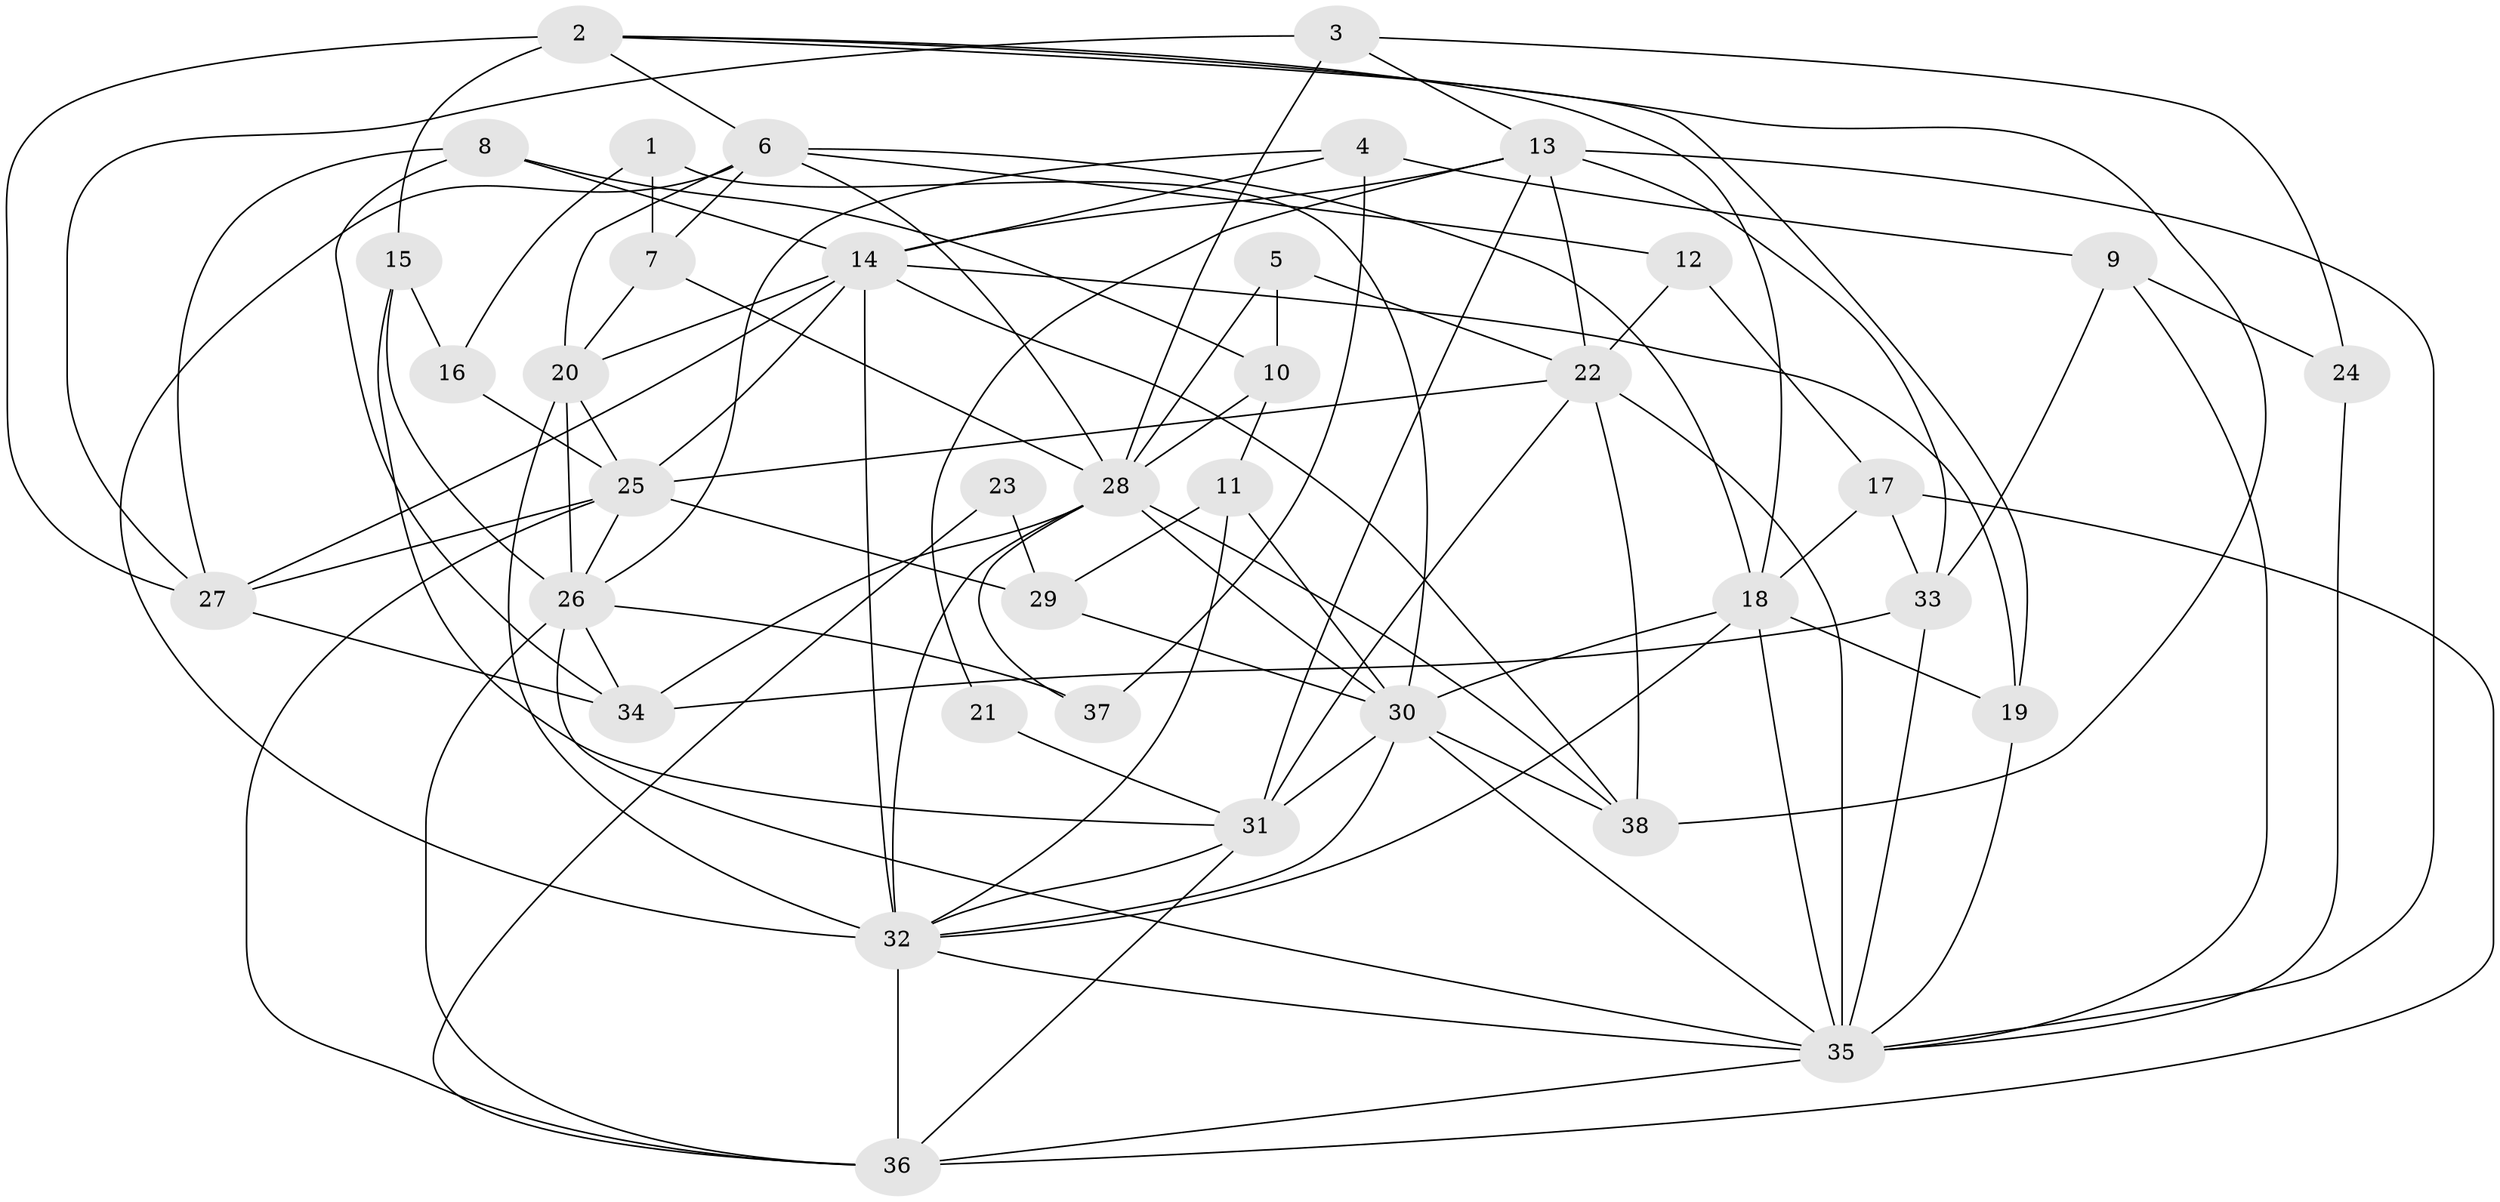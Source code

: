 // original degree distribution, {4: 0.2631578947368421, 3: 0.27631578947368424, 2: 0.13157894736842105, 5: 0.17105263157894737, 6: 0.10526315789473684, 7: 0.05263157894736842}
// Generated by graph-tools (version 1.1) at 2025/02/03/09/25 03:02:00]
// undirected, 38 vertices, 103 edges
graph export_dot {
graph [start="1"]
  node [color=gray90,style=filled];
  1;
  2;
  3;
  4;
  5;
  6;
  7;
  8;
  9;
  10;
  11;
  12;
  13;
  14;
  15;
  16;
  17;
  18;
  19;
  20;
  21;
  22;
  23;
  24;
  25;
  26;
  27;
  28;
  29;
  30;
  31;
  32;
  33;
  34;
  35;
  36;
  37;
  38;
  1 -- 7 [weight=1.0];
  1 -- 16 [weight=1.0];
  1 -- 30 [weight=2.0];
  2 -- 6 [weight=1.0];
  2 -- 15 [weight=2.0];
  2 -- 18 [weight=1.0];
  2 -- 19 [weight=1.0];
  2 -- 27 [weight=2.0];
  2 -- 38 [weight=1.0];
  3 -- 13 [weight=1.0];
  3 -- 24 [weight=1.0];
  3 -- 27 [weight=1.0];
  3 -- 28 [weight=1.0];
  4 -- 9 [weight=2.0];
  4 -- 14 [weight=1.0];
  4 -- 26 [weight=1.0];
  4 -- 37 [weight=1.0];
  5 -- 10 [weight=1.0];
  5 -- 22 [weight=1.0];
  5 -- 28 [weight=1.0];
  6 -- 7 [weight=1.0];
  6 -- 12 [weight=1.0];
  6 -- 18 [weight=1.0];
  6 -- 20 [weight=1.0];
  6 -- 28 [weight=1.0];
  6 -- 32 [weight=1.0];
  7 -- 20 [weight=1.0];
  7 -- 28 [weight=1.0];
  8 -- 10 [weight=1.0];
  8 -- 14 [weight=1.0];
  8 -- 27 [weight=2.0];
  8 -- 34 [weight=1.0];
  9 -- 24 [weight=1.0];
  9 -- 33 [weight=1.0];
  9 -- 35 [weight=1.0];
  10 -- 11 [weight=1.0];
  10 -- 28 [weight=1.0];
  11 -- 29 [weight=1.0];
  11 -- 30 [weight=1.0];
  11 -- 32 [weight=1.0];
  12 -- 17 [weight=1.0];
  12 -- 22 [weight=1.0];
  13 -- 14 [weight=1.0];
  13 -- 21 [weight=1.0];
  13 -- 22 [weight=1.0];
  13 -- 31 [weight=1.0];
  13 -- 33 [weight=1.0];
  13 -- 35 [weight=1.0];
  14 -- 19 [weight=1.0];
  14 -- 20 [weight=1.0];
  14 -- 25 [weight=1.0];
  14 -- 27 [weight=1.0];
  14 -- 32 [weight=1.0];
  14 -- 38 [weight=1.0];
  15 -- 16 [weight=1.0];
  15 -- 26 [weight=1.0];
  15 -- 31 [weight=1.0];
  16 -- 25 [weight=3.0];
  17 -- 18 [weight=1.0];
  17 -- 33 [weight=1.0];
  17 -- 36 [weight=1.0];
  18 -- 19 [weight=1.0];
  18 -- 30 [weight=1.0];
  18 -- 32 [weight=1.0];
  18 -- 35 [weight=1.0];
  19 -- 35 [weight=1.0];
  20 -- 25 [weight=1.0];
  20 -- 26 [weight=1.0];
  20 -- 32 [weight=1.0];
  21 -- 31 [weight=1.0];
  22 -- 25 [weight=1.0];
  22 -- 31 [weight=1.0];
  22 -- 35 [weight=1.0];
  22 -- 38 [weight=1.0];
  23 -- 29 [weight=1.0];
  23 -- 36 [weight=1.0];
  24 -- 35 [weight=1.0];
  25 -- 26 [weight=1.0];
  25 -- 27 [weight=1.0];
  25 -- 29 [weight=2.0];
  25 -- 36 [weight=1.0];
  26 -- 34 [weight=1.0];
  26 -- 35 [weight=1.0];
  26 -- 36 [weight=1.0];
  26 -- 37 [weight=1.0];
  27 -- 34 [weight=1.0];
  28 -- 30 [weight=1.0];
  28 -- 32 [weight=1.0];
  28 -- 34 [weight=1.0];
  28 -- 37 [weight=1.0];
  28 -- 38 [weight=1.0];
  29 -- 30 [weight=2.0];
  30 -- 31 [weight=1.0];
  30 -- 32 [weight=1.0];
  30 -- 35 [weight=1.0];
  30 -- 38 [weight=1.0];
  31 -- 32 [weight=2.0];
  31 -- 36 [weight=1.0];
  32 -- 35 [weight=1.0];
  32 -- 36 [weight=1.0];
  33 -- 34 [weight=2.0];
  33 -- 35 [weight=1.0];
  35 -- 36 [weight=1.0];
}
